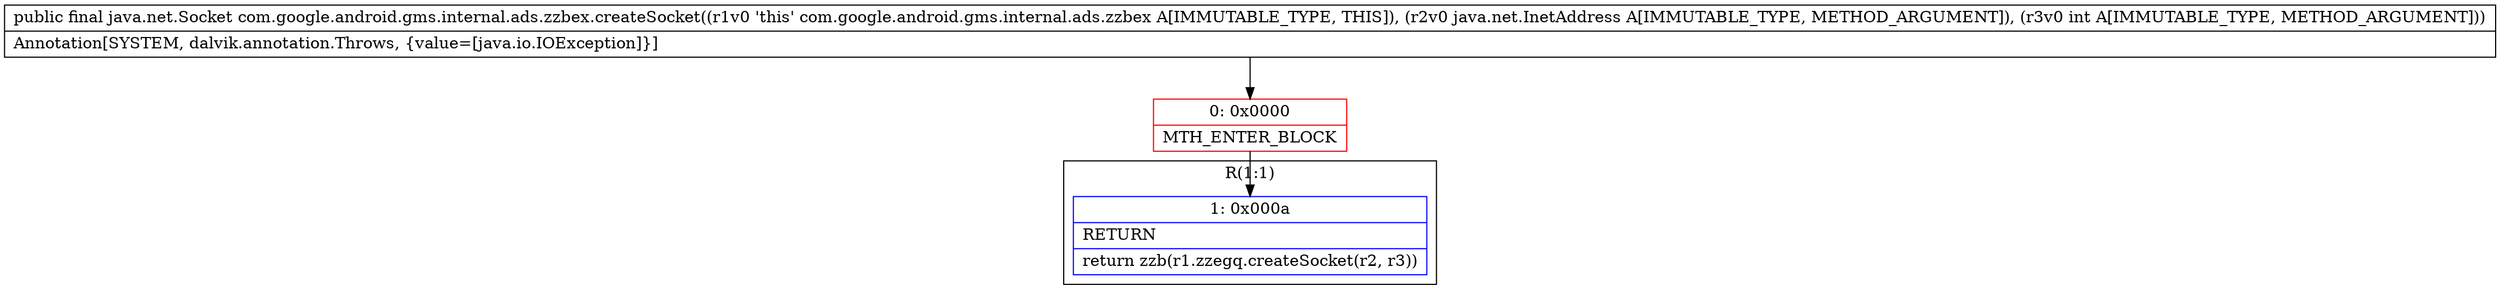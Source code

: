 digraph "CFG forcom.google.android.gms.internal.ads.zzbex.createSocket(Ljava\/net\/InetAddress;I)Ljava\/net\/Socket;" {
subgraph cluster_Region_1589711193 {
label = "R(1:1)";
node [shape=record,color=blue];
Node_1 [shape=record,label="{1\:\ 0x000a|RETURN\l|return zzb(r1.zzegq.createSocket(r2, r3))\l}"];
}
Node_0 [shape=record,color=red,label="{0\:\ 0x0000|MTH_ENTER_BLOCK\l}"];
MethodNode[shape=record,label="{public final java.net.Socket com.google.android.gms.internal.ads.zzbex.createSocket((r1v0 'this' com.google.android.gms.internal.ads.zzbex A[IMMUTABLE_TYPE, THIS]), (r2v0 java.net.InetAddress A[IMMUTABLE_TYPE, METHOD_ARGUMENT]), (r3v0 int A[IMMUTABLE_TYPE, METHOD_ARGUMENT]))  | Annotation[SYSTEM, dalvik.annotation.Throws, \{value=[java.io.IOException]\}]\l}"];
MethodNode -> Node_0;
Node_0 -> Node_1;
}

